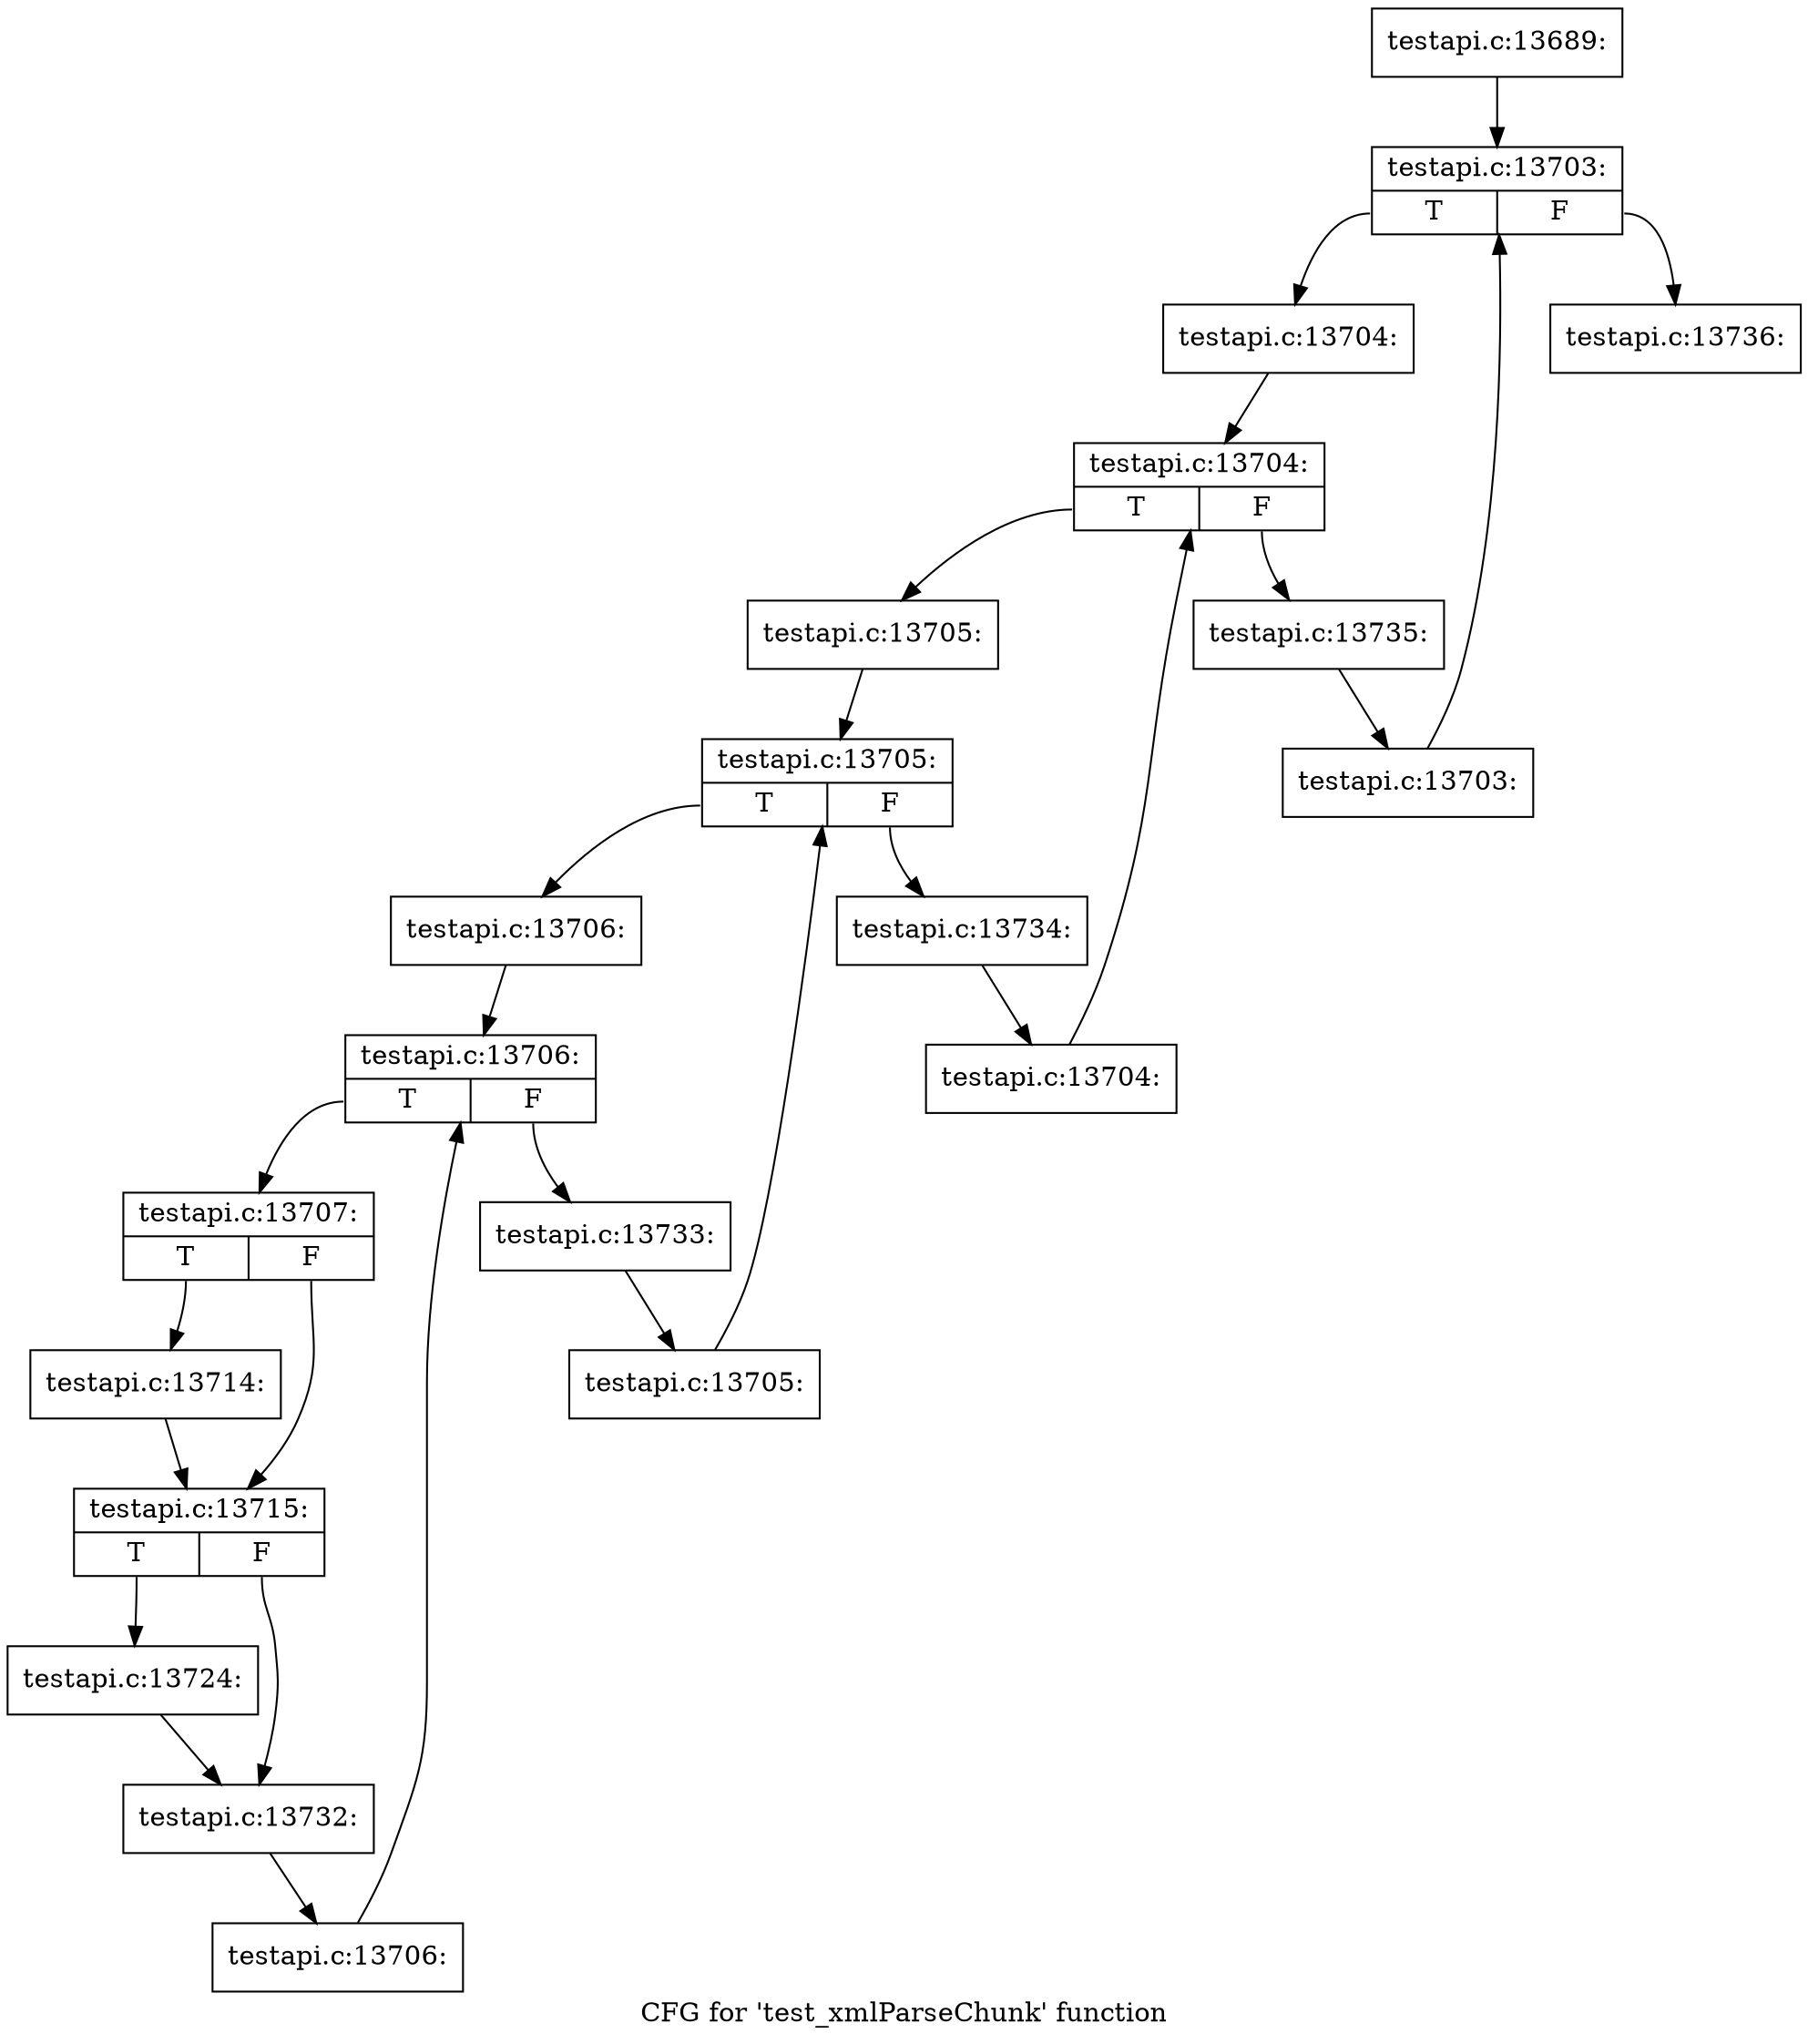 digraph "CFG for 'test_xmlParseChunk' function" {
	label="CFG for 'test_xmlParseChunk' function";

	Node0x47d5370 [shape=record,label="{testapi.c:13689:}"];
	Node0x47d5370 -> Node0x47e3b90;
	Node0x47e3b90 [shape=record,label="{testapi.c:13703:|{<s0>T|<s1>F}}"];
	Node0x47e3b90:s0 -> Node0x47e3e70;
	Node0x47e3b90:s1 -> Node0x47e39f0;
	Node0x47e3e70 [shape=record,label="{testapi.c:13704:}"];
	Node0x47e3e70 -> Node0x47e4260;
	Node0x47e4260 [shape=record,label="{testapi.c:13704:|{<s0>T|<s1>F}}"];
	Node0x47e4260:s0 -> Node0x47e44e0;
	Node0x47e4260:s1 -> Node0x47e4140;
	Node0x47e44e0 [shape=record,label="{testapi.c:13705:}"];
	Node0x47e44e0 -> Node0x47e48d0;
	Node0x47e48d0 [shape=record,label="{testapi.c:13705:|{<s0>T|<s1>F}}"];
	Node0x47e48d0:s0 -> Node0x47e4b50;
	Node0x47e48d0:s1 -> Node0x47e47b0;
	Node0x47e4b50 [shape=record,label="{testapi.c:13706:}"];
	Node0x47e4b50 -> Node0x47e4f40;
	Node0x47e4f40 [shape=record,label="{testapi.c:13706:|{<s0>T|<s1>F}}"];
	Node0x47e4f40:s0 -> Node0x47e51c0;
	Node0x47e4f40:s1 -> Node0x47e4e20;
	Node0x47e51c0 [shape=record,label="{testapi.c:13707:|{<s0>T|<s1>F}}"];
	Node0x47e51c0:s0 -> Node0x47e6760;
	Node0x47e51c0:s1 -> Node0x47e6a90;
	Node0x47e6760 [shape=record,label="{testapi.c:13714:}"];
	Node0x47e6760 -> Node0x47e6a90;
	Node0x47e6a90 [shape=record,label="{testapi.c:13715:|{<s0>T|<s1>F}}"];
	Node0x47e6a90:s0 -> Node0x47e8030;
	Node0x47e6a90:s1 -> Node0x47e8080;
	Node0x47e8030 [shape=record,label="{testapi.c:13724:}"];
	Node0x47e8030 -> Node0x47e8080;
	Node0x47e8080 [shape=record,label="{testapi.c:13732:}"];
	Node0x47e8080 -> Node0x47e5130;
	Node0x47e5130 [shape=record,label="{testapi.c:13706:}"];
	Node0x47e5130 -> Node0x47e4f40;
	Node0x47e4e20 [shape=record,label="{testapi.c:13733:}"];
	Node0x47e4e20 -> Node0x47e4ac0;
	Node0x47e4ac0 [shape=record,label="{testapi.c:13705:}"];
	Node0x47e4ac0 -> Node0x47e48d0;
	Node0x47e47b0 [shape=record,label="{testapi.c:13734:}"];
	Node0x47e47b0 -> Node0x47e4450;
	Node0x47e4450 [shape=record,label="{testapi.c:13704:}"];
	Node0x47e4450 -> Node0x47e4260;
	Node0x47e4140 [shape=record,label="{testapi.c:13735:}"];
	Node0x47e4140 -> Node0x47e3de0;
	Node0x47e3de0 [shape=record,label="{testapi.c:13703:}"];
	Node0x47e3de0 -> Node0x47e3b90;
	Node0x47e39f0 [shape=record,label="{testapi.c:13736:}"];
}

